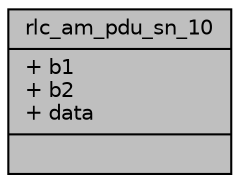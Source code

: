 digraph "rlc_am_pdu_sn_10"
{
 // LATEX_PDF_SIZE
  edge [fontname="Helvetica",fontsize="10",labelfontname="Helvetica",labelfontsize="10"];
  node [fontname="Helvetica",fontsize="10",shape=record];
  Node1 [label="{rlc_am_pdu_sn_10\n|+ b1\l+ b2\l+ data\l|}",height=0.2,width=0.4,color="black", fillcolor="grey75", style="filled", fontcolor="black",tooltip=" "];
}
